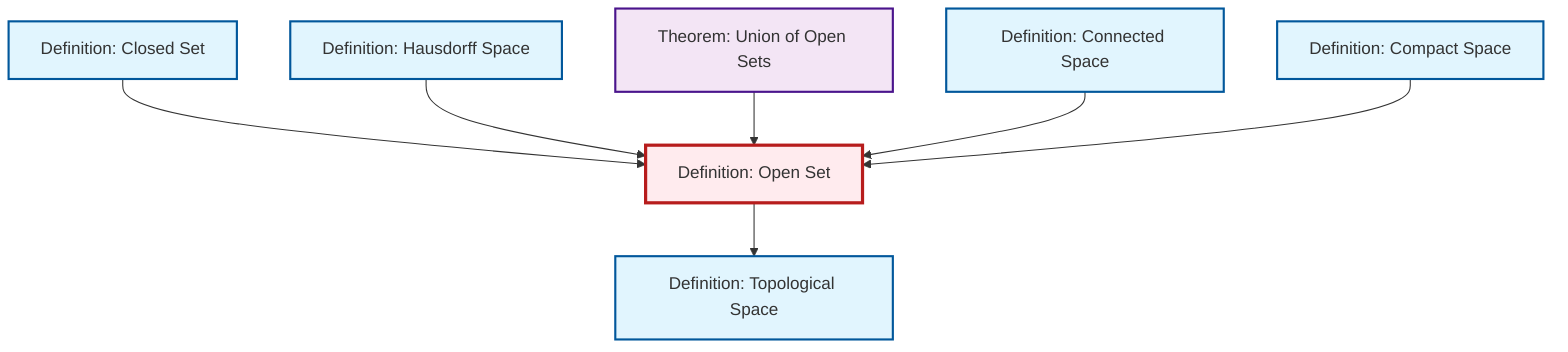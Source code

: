 graph TD
    classDef definition fill:#e1f5fe,stroke:#01579b,stroke-width:2px
    classDef theorem fill:#f3e5f5,stroke:#4a148c,stroke-width:2px
    classDef axiom fill:#fff3e0,stroke:#e65100,stroke-width:2px
    classDef example fill:#e8f5e9,stroke:#1b5e20,stroke-width:2px
    classDef current fill:#ffebee,stroke:#b71c1c,stroke-width:3px
    def-closed-set["Definition: Closed Set"]:::definition
    def-open-set["Definition: Open Set"]:::definition
    def-connected["Definition: Connected Space"]:::definition
    def-compact["Definition: Compact Space"]:::definition
    def-topological-space["Definition: Topological Space"]:::definition
    thm-union-open-sets["Theorem: Union of Open Sets"]:::theorem
    def-hausdorff["Definition: Hausdorff Space"]:::definition
    def-closed-set --> def-open-set
    def-hausdorff --> def-open-set
    def-open-set --> def-topological-space
    thm-union-open-sets --> def-open-set
    def-connected --> def-open-set
    def-compact --> def-open-set
    class def-open-set current
